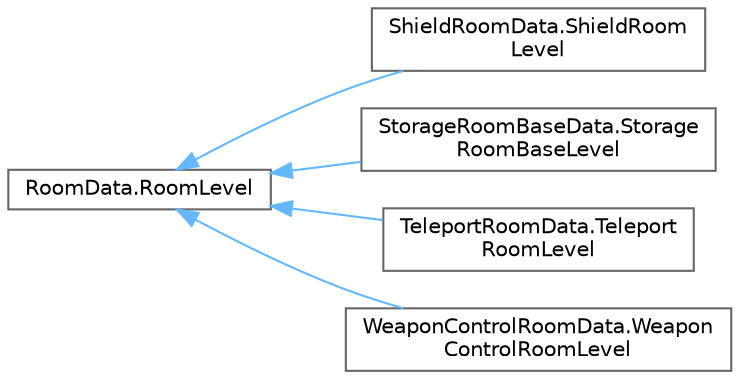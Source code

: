 digraph "Graphical Class Hierarchy"
{
 // INTERACTIVE_SVG=YES
 // LATEX_PDF_SIZE
  bgcolor="transparent";
  edge [fontname=Helvetica,fontsize=10,labelfontname=Helvetica,labelfontsize=10];
  node [fontname=Helvetica,fontsize=10,shape=box,height=0.2,width=0.4];
  rankdir="LR";
  Node0 [id="Node000000",label="RoomData.RoomLevel",height=0.2,width=0.4,color="grey40", fillcolor="white", style="filled",URL="$class_room_data_1_1_room_level.html",tooltip=" "];
  Node0 -> Node1 [id="edge100_Node000000_Node000001",dir="back",color="steelblue1",style="solid",tooltip=" "];
  Node1 [id="Node000001",label="ShieldRoomData.ShieldRoom\lLevel",height=0.2,width=0.4,color="grey40", fillcolor="white", style="filled",URL="$class_shield_room_data_1_1_shield_room_level.html",tooltip=" "];
  Node0 -> Node2 [id="edge101_Node000000_Node000002",dir="back",color="steelblue1",style="solid",tooltip=" "];
  Node2 [id="Node000002",label="StorageRoomBaseData.Storage\lRoomBaseLevel",height=0.2,width=0.4,color="grey40", fillcolor="white", style="filled",URL="$class_storage_room_base_data_1_1_storage_room_base_level.html",tooltip=" "];
  Node0 -> Node3 [id="edge102_Node000000_Node000003",dir="back",color="steelblue1",style="solid",tooltip=" "];
  Node3 [id="Node000003",label="TeleportRoomData.Teleport\lRoomLevel",height=0.2,width=0.4,color="grey40", fillcolor="white", style="filled",URL="$class_teleport_room_data_1_1_teleport_room_level.html",tooltip=" "];
  Node0 -> Node4 [id="edge103_Node000000_Node000004",dir="back",color="steelblue1",style="solid",tooltip=" "];
  Node4 [id="Node000004",label="WeaponControlRoomData.Weapon\lControlRoomLevel",height=0.2,width=0.4,color="grey40", fillcolor="white", style="filled",URL="$class_weapon_control_room_data_1_1_weapon_control_room_level.html",tooltip=" "];
}
